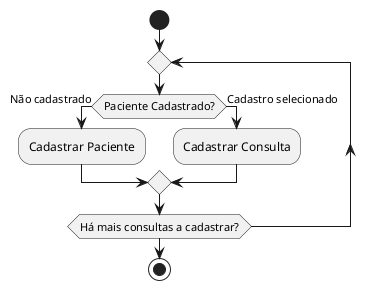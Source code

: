 @startuml Visualizar_Relatorios_ConsultaPSI

/' Oswaldo Jales '/ 
start
repeat
    if (Paciente Cadastrado?) then (Não cadastrado)
        :Cadastrar Paciente;
    else (Cadastro selecionado)
        :Cadastrar Consulta;
    endif
repeat while (Há mais consultas a cadastrar?)
stop

@enduml
